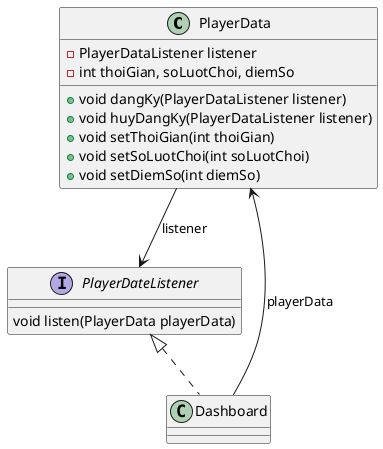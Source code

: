 @startuml
'https://plantuml.com/sequence-diagram

class PlayerData{
    - PlayerDataListener listener
    - int thoiGian, soLuotChoi, diemSo
    + void dangKy(PlayerDataListener listener)
    + void huyDangKy(PlayerDataListener listener)
    + void setThoiGian(int thoiGian)
    + void setSoLuotChoi(int soLuotChoi)
    + void setDiemSo(int diemSo)
}
class Dashboard
interface PlayerDateListener{
    void listen(PlayerData playerData)
}

PlayerDateListener <|.. Dashboard
PlayerData --> PlayerDateListener : listener
Dashboard --> PlayerData : playerData


@enduml